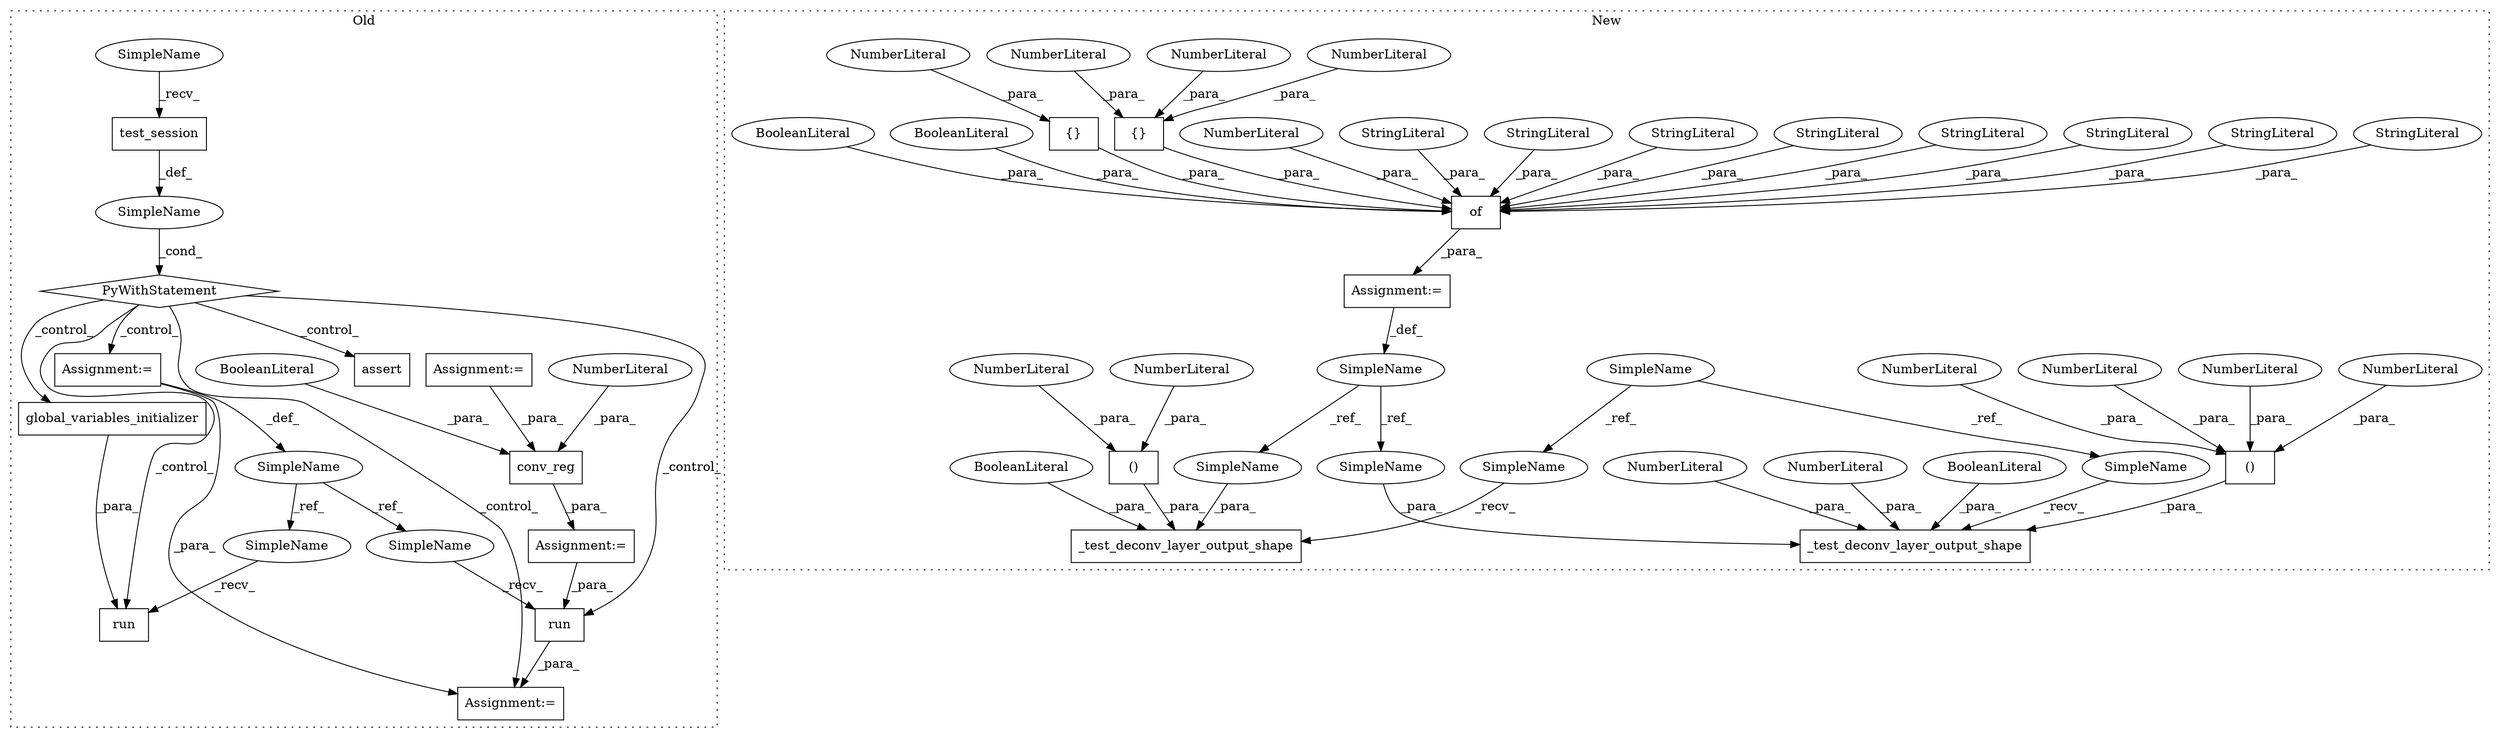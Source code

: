 digraph G {
subgraph cluster0 {
1 [label="run" a="32" s="7245,7261" l="4,1" shape="box"];
5 [label="SimpleName" a="42" s="" l="" shape="ellipse"];
6 [label="PyWithStatement" a="104" s="7119,7148" l="10,2" shape="diamond"];
7 [label="run" a="32" s="7179,7224" l="4,1" shape="box"];
8 [label="SimpleName" a="42" s="7162" l="4" shape="ellipse"];
9 [label="test_session" a="32" s="7134" l="14" shape="box"];
10 [label="global_variables_initializer" a="32" s="7194" l="30" shape="box"];
15 [label="Assignment:=" a="7" s="7239" l="1" shape="box"];
16 [label="Assignment:=" a="7" s="7162" l="4" shape="box"];
17 [label="Assignment:=" a="7" s="7068" l="1" shape="box"];
18 [label="Assignment:=" a="7" s="6927" l="1" shape="box"];
30 [label="assert" a="32" s="7275,7372" l="22,1" shape="box"];
33 [label="conv_reg" a="32" s="7069,7091" l="9,1" shape="box"];
44 [label="BooleanLiteral" a="9" s="7083" l="4" shape="ellipse"];
50 [label="NumberLiteral" a="34" s="7088" l="3" shape="ellipse"];
55 [label="SimpleName" a="42" s="7129" l="4" shape="ellipse"];
56 [label="SimpleName" a="42" s="7174" l="4" shape="ellipse"];
57 [label="SimpleName" a="42" s="7240" l="4" shape="ellipse"];
label = "Old";
style="dotted";
}
subgraph cluster1 {
2 [label="_test_deconv_layer_output_shape" a="32" s="7336,7459" l="32,1" shape="box"];
3 [label="()" a="106" s="7387" l="61" shape="box"];
4 [label="NumberLiteral" a="34" s="7368" l="1" shape="ellipse"];
11 [label="of" a="32" s="7010,7190" l="3,1" shape="box"];
12 [label="StringLiteral" a="45" s="7032" l="13" shape="ellipse"];
13 [label="StringLiteral" a="45" s="7134" l="7" shape="ellipse"];
14 [label="StringLiteral" a="45" s="7107" l="9" shape="ellipse"];
19 [label="NumberLiteral" a="34" s="7431" l="2" shape="ellipse"];
20 [label="_test_deconv_layer_output_shape" a="32" s="7202,7324" l="32,1" shape="box"];
21 [label="()" a="106" s="7253" l="61" shape="box"];
22 [label="NumberLiteral" a="34" s="7312" l="2" shape="ellipse"];
23 [label="NumberLiteral" a="34" s="7456" l="3" shape="ellipse"];
24 [label="NumberLiteral" a="34" s="7416" l="2" shape="ellipse"];
25 [label="NumberLiteral" a="34" s="7446" l="2" shape="ellipse"];
26 [label="NumberLiteral" a="34" s="7253" l="1" shape="ellipse"];
27 [label="SimpleName" a="42" s="6932" l="4" shape="ellipse"];
28 [label="BooleanLiteral" a="9" s="7316" l="4" shape="ellipse"];
29 [label="BooleanLiteral" a="9" s="7450" l="5" shape="ellipse"];
31 [label="StringLiteral" a="45" s="7013" l="15" shape="ellipse"];
32 [label="StringLiteral" a="45" s="7122" l="11" shape="ellipse"];
34 [label="StringLiteral" a="45" s="7142" l="15" shape="ellipse"];
35 [label="{}" a="4" s="7055,7061" l="1,1" shape="box"];
36 [label="NumberLiteral" a="34" s="7029" l="2" shape="ellipse"];
37 [label="NumberLiteral" a="34" s="7060" l="1" shape="ellipse"];
38 [label="NumberLiteral" a="34" s="7056" l="1" shape="ellipse"];
39 [label="{}" a="4" s="7081,7087" l="1,1" shape="box"];
40 [label="NumberLiteral" a="34" s="7058" l="1" shape="ellipse"];
41 [label="NumberLiteral" a="34" s="7082" l="1" shape="ellipse"];
42 [label="BooleanLiteral" a="9" s="7117" l="4" shape="ellipse"];
43 [label="BooleanLiteral" a="9" s="7101" l="5" shape="ellipse"];
45 [label="SimpleName" a="42" s="6994" l="11" shape="ellipse"];
46 [label="Assignment:=" a="7" s="7005" l="1" shape="box"];
47 [label="StringLiteral" a="45" s="7089" l="11" shape="ellipse"];
48 [label="StringLiteral" a="45" s="7063" l="8" shape="ellipse"];
49 [label="NumberLiteral" a="34" s="7387" l="1" shape="ellipse"];
51 [label="SimpleName" a="42" s="7197" l="4" shape="ellipse"];
52 [label="SimpleName" a="42" s="7331" l="4" shape="ellipse"];
53 [label="SimpleName" a="42" s="7236" l="11" shape="ellipse"];
54 [label="SimpleName" a="42" s="7370" l="11" shape="ellipse"];
label = "New";
style="dotted";
}
1 -> 15 [label="_para_"];
3 -> 2 [label="_para_"];
4 -> 2 [label="_para_"];
5 -> 6 [label="_cond_"];
6 -> 10 [label="_control_"];
6 -> 15 [label="_control_"];
6 -> 30 [label="_control_"];
6 -> 1 [label="_control_"];
6 -> 16 [label="_control_"];
6 -> 7 [label="_control_"];
8 -> 56 [label="_ref_"];
8 -> 57 [label="_ref_"];
9 -> 5 [label="_def_"];
10 -> 7 [label="_para_"];
11 -> 46 [label="_para_"];
12 -> 11 [label="_para_"];
13 -> 11 [label="_para_"];
14 -> 11 [label="_para_"];
16 -> 15 [label="_para_"];
16 -> 8 [label="_def_"];
17 -> 1 [label="_para_"];
18 -> 33 [label="_para_"];
19 -> 3 [label="_para_"];
21 -> 20 [label="_para_"];
22 -> 21 [label="_para_"];
23 -> 2 [label="_para_"];
24 -> 3 [label="_para_"];
25 -> 3 [label="_para_"];
26 -> 21 [label="_para_"];
27 -> 51 [label="_ref_"];
27 -> 52 [label="_ref_"];
28 -> 20 [label="_para_"];
29 -> 2 [label="_para_"];
31 -> 11 [label="_para_"];
32 -> 11 [label="_para_"];
33 -> 17 [label="_para_"];
34 -> 11 [label="_para_"];
35 -> 11 [label="_para_"];
36 -> 11 [label="_para_"];
37 -> 35 [label="_para_"];
38 -> 35 [label="_para_"];
39 -> 11 [label="_para_"];
40 -> 35 [label="_para_"];
41 -> 39 [label="_para_"];
42 -> 11 [label="_para_"];
43 -> 11 [label="_para_"];
44 -> 33 [label="_para_"];
45 -> 53 [label="_ref_"];
45 -> 54 [label="_ref_"];
46 -> 45 [label="_def_"];
47 -> 11 [label="_para_"];
48 -> 11 [label="_para_"];
49 -> 3 [label="_para_"];
50 -> 33 [label="_para_"];
51 -> 20 [label="_recv_"];
52 -> 2 [label="_recv_"];
53 -> 20 [label="_para_"];
54 -> 2 [label="_para_"];
55 -> 9 [label="_recv_"];
56 -> 7 [label="_recv_"];
57 -> 1 [label="_recv_"];
}